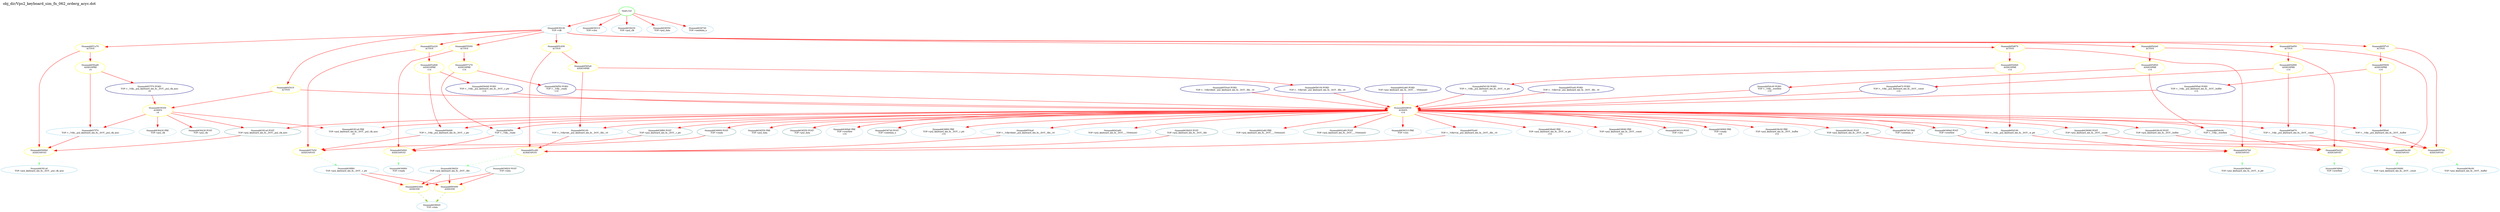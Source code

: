 digraph v3graph {
	graph	[label="obj_dir/Vps2_keyboard_sim_fn_062_orderg_acyc.dot",
		 labelloc=t, labeljust=l,
		 //size="7.5,10",
		 rankdir=TB];
	n0	[fontsize=8 label="*INPUTS*", color=green];
	n0xaaaaab636070_1	[fontsize=8 label="0xaaaaab636230\n TOP->clk", color=skyblue];
	n0xaaaaab636070_2	[fontsize=8 label="0xaaaaab636310\n TOP->clrn", color=skyblue];
	n0xaaaaab636070_3	[fontsize=8 label="0xaaaaab636430\n TOP->ps2_clk", color=skyblue];
	n0xaaaaab636070_4	[fontsize=8 label="0xaaaaab636550\n TOP->ps2_data", color=skyblue];
	n0xaaaaab636070_5	[fontsize=8 label="0xaaaaab636740\n TOP->nextdata_n", color=skyblue];
	n0xaaaaab636070_6	[fontsize=8 label="0xaaaaab642460\n ASSIGNW", color=yellow];
	n0xaaaaab636070_7	[fontsize=8 label="0xaaaaab638d20\n TOP->ps2_keyboard_sim_fn__DOT__fifo", color=skyblue];
	n0xaaaaab636070_8	[fontsize=8 label="0xaaaaab638f60\n TOP->ps2_keyboard_sim_fn__DOT__r_ptr", color=skyblue];
	n0xaaaaab636070_9	[fontsize=8 label="0xaaaaab636820\n TOP->data", color=skyblue];
	n0xaaaaab636070_10	[fontsize=8 label="0xaaaaab636820 POST\n TOP->data", color=CadetBlue];
	n0xaaaaab636070_11	[fontsize=8 label="0xaaaaab660490\n ASSIGNW", color=yellow];
	n0xaaaaab636070_12	[fontsize=8 label="0xaaaaab645410\n ACTIVE", color=yellow];
	n0xaaaaab636070_13	[fontsize=8 label="0xaaaaab639300\n ALWAYS\n c4", color=yellow];
	n0xaaaaab636070_14	[fontsize=8 label="0xaaaaab6391a0 PRE\n TOP->ps2_keyboard_sim_fn__DOT__ps2_clk_sync\n c4", color=lightblue];
	n0xaaaaab636070_15	[fontsize=8 label="0xaaaaab6391a0 POST\n TOP->ps2_keyboard_sim_fn__DOT__ps2_clk_sync", color=CadetBlue];
	n0xaaaaab636070_16	[fontsize=8 label="0xaaaaab636430 PRE\n TOP->ps2_clk", color=lightblue];
	n0xaaaaab636070_17	[fontsize=8 label="0xaaaaab636430 POST\n TOP->ps2_clk", color=CadetBlue];
	n0xaaaaab636070_18	[fontsize=8 label="0xaaaaab657f70 PORD\n TOP->__Vdly__ps2_keyboard_sim_fn__DOT__ps2_clk_sync\n c4", color=NavyBlue];
	n0xaaaaab636070_19	[fontsize=8 label="0xaaaaab657f70\n TOP->__Vdly__ps2_keyboard_sim_fn__DOT__ps2_clk_sync", color=skyblue];
	n0xaaaaab636070_20	[fontsize=8 label="0xaaaaab648830\n ALWAYS\n c14", color=yellow];
	n0xaaaaab636070_21	[fontsize=8 label="0xaaaaab636310 PRE\n TOP->clrn", color=lightblue];
	n0xaaaaab636070_22	[fontsize=8 label="0xaaaaab636310 POST\n TOP->clrn", color=CadetBlue];
	n0xaaaaab636070_23	[fontsize=8 label="0xaaaaab636900 PRE\n TOP->ready\n c14", color=lightblue];
	n0xaaaaab636070_24	[fontsize=8 label="0xaaaaab636900 POST\n TOP->ready", color=CadetBlue];
	n0xaaaaab636070_25	[fontsize=8 label="0xaaaaab636740 PRE\n TOP->nextdata_n", color=lightblue];
	n0xaaaaab636070_26	[fontsize=8 label="0xaaaaab636740 POST\n TOP->nextdata_n", color=CadetBlue];
	n0xaaaaab636070_27	[fontsize=8 label="0xaaaaab638f60 PRE\n TOP->ps2_keyboard_sim_fn__DOT__r_ptr\n c14", color=lightblue];
	n0xaaaaab636070_28	[fontsize=8 label="0xaaaaab638f60 POST\n TOP->ps2_keyboard_sim_fn__DOT__r_ptr", color=CadetBlue];
	n0xaaaaab636070_29	[fontsize=8 label="0xaaaaab656dd0 PORD\n TOP->__Vdly__ps2_keyboard_sim_fn__DOT__r_ptr\n c14", color=NavyBlue];
	n0xaaaaab636070_30	[fontsize=8 label="0xaaaaab656dd0\n TOP->__Vdly__ps2_keyboard_sim_fn__DOT__r_ptr", color=skyblue];
	n0xaaaaab636070_31	[fontsize=8 label="0xaaaaab638e40 PRE\n TOP->ps2_keyboard_sim_fn__DOT__w_ptr\n c14", color=lightblue];
	n0xaaaaab636070_32	[fontsize=8 label="0xaaaaab638e40 POST\n TOP->ps2_keyboard_sim_fn__DOT__w_ptr", color=CadetBlue];
	n0xaaaaab636070_33	[fontsize=8 label="0xaaaaab656f50 PORD\n TOP->__Vdly__ready\n c14", color=NavyBlue];
	n0xaaaaab636070_34	[fontsize=8 label="0xaaaaab656f50\n TOP->__Vdly__ready", color=skyblue];
	n0xaaaaab636070_35	[fontsize=8 label="0xaaaaab639080 PRE\n TOP->ps2_keyboard_sim_fn__DOT__count\n c14", color=lightblue];
	n0xaaaaab636070_36	[fontsize=8 label="0xaaaaab639080 POST\n TOP->ps2_keyboard_sim_fn__DOT__count", color=CadetBlue];
	n0xaaaaab636070_37	[fontsize=8 label="0xaaaaab638c00 PRE\n TOP->ps2_keyboard_sim_fn__DOT__buffer\n c14", color=lightblue];
	n0xaaaaab636070_38	[fontsize=8 label="0xaaaaab638c00 POST\n TOP->ps2_keyboard_sim_fn__DOT__buffer", color=CadetBlue];
	n0xaaaaab636070_39	[fontsize=8 label="0xaaaaab636550 PRE\n TOP->ps2_data", color=lightblue];
	n0xaaaaab636070_40	[fontsize=8 label="0xaaaaab636550 POST\n TOP->ps2_data", color=CadetBlue];
	n0xaaaaab636070_41	[fontsize=8 label="0xaaaaab655a40 PORD\n TOP->__Vdlyvval__ps2_keyboard_sim_fn__DOT__fifo__v0", color=NavyBlue];
	n0xaaaaab636070_42	[fontsize=8 label="0xaaaaab655a40\n TOP->__Vdlyvval__ps2_keyboard_sim_fn__DOT__fifo__v0", color=skyblue];
	n0xaaaaab636070_43	[fontsize=8 label="0xaaaaab656100 PORD\n TOP->__Vdlyvset__ps2_keyboard_sim_fn__DOT__fifo__v0", color=NavyBlue];
	n0xaaaaab636070_44	[fontsize=8 label="0xaaaaab656100\n TOP->__Vdlyvset__ps2_keyboard_sim_fn__DOT__fifo__v0", color=skyblue];
	n0xaaaaab636070_45	[fontsize=8 label="0xaaaaab6554a0 PORD\n TOP->__Vdlyvdim0__ps2_keyboard_sim_fn__DOT__fifo__v0", color=NavyBlue];
	n0xaaaaab636070_46	[fontsize=8 label="0xaaaaab6554a0\n TOP->__Vdlyvdim0__ps2_keyboard_sim_fn__DOT__fifo__v0", color=skyblue];
	n0xaaaaab636070_47	[fontsize=8 label="0xaaaaab65d190 PORD\n TOP->__Vdly__ps2_keyboard_sim_fn__DOT__w_ptr\n c14", color=NavyBlue];
	n0xaaaaab636070_48	[fontsize=8 label="0xaaaaab65d190\n TOP->__Vdly__ps2_keyboard_sim_fn__DOT__w_ptr", color=skyblue];
	n0xaaaaab636070_49	[fontsize=8 label="0xaaaaab6369e0 PRE\n TOP->overflow\n c14", color=lightblue];
	n0xaaaaab636070_50	[fontsize=8 label="0xaaaaab6369e0 POST\n TOP->overflow", color=CadetBlue];
	n0xaaaaab636070_51	[fontsize=8 label="0xaaaaab65dc00 PORD\n TOP->__Vdly__overflow\n c14", color=NavyBlue];
	n0xaaaaab636070_52	[fontsize=8 label="0xaaaaab65dc00\n TOP->__Vdly__overflow", color=skyblue];
	n0xaaaaab636070_53	[fontsize=8 label="0xaaaaab65e670 PORD\n TOP->__Vdly__ps2_keyboard_sim_fn__DOT__count\n c14", color=NavyBlue];
	n0xaaaaab636070_54	[fontsize=8 label="0xaaaaab65e670\n TOP->__Vdly__ps2_keyboard_sim_fn__DOT__count", color=skyblue];
	n0xaaaaab636070_55	[fontsize=8 label="0xaaaaab642a60 PORD\n TOP->ps2_keyboard_sim_fn__DOT____Vlvbound1", color=NavyBlue];
	n0xaaaaab636070_56	[fontsize=8 label="0xaaaaab642a60\n TOP->ps2_keyboard_sim_fn__DOT____Vlvbound1", color=skyblue];
	n0xaaaaab636070_57	[fontsize=8 label="0xaaaaab642a60 PRE\n TOP->ps2_keyboard_sim_fn__DOT____Vlvbound1", color=lightblue];
	n0xaaaaab636070_58	[fontsize=8 label="0xaaaaab642a60 POST\n TOP->ps2_keyboard_sim_fn__DOT____Vlvbound1", color=CadetBlue];
	n0xaaaaab636070_59	[fontsize=8 label="0xaaaaab65f0e0 PORD\n TOP->__Vdly__ps2_keyboard_sim_fn__DOT__buffer\n c14", color=NavyBlue];
	n0xaaaaab636070_60	[fontsize=8 label="0xaaaaab65f0e0\n TOP->__Vdly__ps2_keyboard_sim_fn__DOT__buffer", color=skyblue];
	n0xaaaaab636070_61	[fontsize=8 label="0xaaaaab65f7c0\n ACTIVE", color=yellow];
	n0xaaaaab636070_62	[fontsize=8 label="0xaaaaab65f400\n ASSIGNPRE\n c14", color=yellow];
	n0xaaaaab636070_63	[fontsize=8 label="0xaaaaab65f700\n ASSIGNPOST", color=yellow];
	n0xaaaaab636070_64	[fontsize=8 label="0xaaaaab638c00\n TOP->ps2_keyboard_sim_fn__DOT__buffer", color=skyblue];
	n0xaaaaab636070_65	[fontsize=8 label="0xaaaaab65ed50\n ACTIVE", color=yellow];
	n0xaaaaab636070_66	[fontsize=8 label="0xaaaaab65e990\n ASSIGNPRE\n c14", color=yellow];
	n0xaaaaab636070_67	[fontsize=8 label="0xaaaaab65ec90\n ASSIGNPOST", color=yellow];
	n0xaaaaab636070_68	[fontsize=8 label="0xaaaaab639080\n TOP->ps2_keyboard_sim_fn__DOT__count", color=skyblue];
	n0xaaaaab636070_69	[fontsize=8 label="0xaaaaab65e2e0\n ACTIVE", color=yellow];
	n0xaaaaab636070_70	[fontsize=8 label="0xaaaaab65df20\n ASSIGNPRE\n c14", color=yellow];
	n0xaaaaab636070_71	[fontsize=8 label="0xaaaaab65e220\n ASSIGNPOST", color=yellow];
	n0xaaaaab636070_72	[fontsize=8 label="0xaaaaab6369e0\n TOP->overflow", color=skyblue];
	n0xaaaaab636070_73	[fontsize=8 label="0xaaaaab65d870\n ACTIVE", color=yellow];
	n0xaaaaab636070_74	[fontsize=8 label="0xaaaaab65d4b0\n ASSIGNPRE\n c14", color=yellow];
	n0xaaaaab636070_75	[fontsize=8 label="0xaaaaab65d7b0\n ASSIGNPOST", color=yellow];
	n0xaaaaab636070_76	[fontsize=8 label="0xaaaaab638e40\n TOP->ps2_keyboard_sim_fn__DOT__w_ptr", color=skyblue];
	n0xaaaaab636070_77	[fontsize=8 label="0xaaaaab65cb50\n ACTIVE", color=yellow];
	n0xaaaaab636070_78	[fontsize=8 label="0xaaaaab65ca90\n ALWAYSPOST", color=yellow];
	n0xaaaaab636070_79	[fontsize=8 label="0xaaaaab638d20 POST\n TOP->ps2_keyboard_sim_fn__DOT__fifo", color=CadetBlue];
	n0xaaaaab636070_80	[fontsize=8 label="0xaaaaab6565a0\n ASSIGNPRE", color=yellow];
	n0xaaaaab636070_81	[fontsize=8 label="0xaaaaab655000\n ACTIVE", color=yellow];
	n0xaaaaab636070_82	[fontsize=8 label="0xaaaaab657270\n ASSIGNPRE\n c14", color=yellow];
	n0xaaaaab636070_83	[fontsize=8 label="0xaaaaab654f40\n ASSIGNPOST", color=yellow];
	n0xaaaaab636070_84	[fontsize=8 label="0xaaaaab636900\n TOP->ready", color=skyblue];
	n0xaaaaab636070_85	[fontsize=8 label="0xaaaaab65a220\n ACTIVE", color=yellow];
	n0xaaaaab636070_86	[fontsize=8 label="0xaaaaab65a9d0\n ASSIGNPRE\n c14", color=yellow];
	n0xaaaaab636070_87	[fontsize=8 label="0xaaaaab657b50\n ASSIGNPOST", color=yellow];
	n0xaaaaab636070_88	[fontsize=8 label="0xaaaaab651a70\n ACTIVE", color=yellow];
	n0xaaaaab636070_89	[fontsize=8 label="0xaaaaab656ad0\n ASSIGNPRE\n c4", color=yellow];
	n0xaaaaab636070_90	[fontsize=8 label="0xaaaaab6569b0\n ASSIGNPOST", color=yellow];
	n0xaaaaab636070_91	[fontsize=8 label="0xaaaaab6391a0\n TOP->ps2_keyboard_sim_fn__DOT__ps2_clk_sync", color=skyblue];
	n0 -> n0xaaaaab636070_1 [fontsize=8 label="" weight=1 color=red];
	n0 -> n0xaaaaab636070_2 [fontsize=8 label="" weight=1 color=red];
	n0 -> n0xaaaaab636070_3 [fontsize=8 label="" weight=1 color=red];
	n0 -> n0xaaaaab636070_4 [fontsize=8 label="" weight=1 color=red];
	n0 -> n0xaaaaab636070_5 [fontsize=8 label="" weight=1 color=red];
	n0xaaaaab636070_1 -> n0xaaaaab636070_12 [fontsize=8 label="" weight=8 color=red];
	n0xaaaaab636070_1 -> n0xaaaaab636070_61 [fontsize=8 label="" weight=8 color=red];
	n0xaaaaab636070_1 -> n0xaaaaab636070_65 [fontsize=8 label="" weight=8 color=red];
	n0xaaaaab636070_1 -> n0xaaaaab636070_69 [fontsize=8 label="" weight=8 color=red];
	n0xaaaaab636070_1 -> n0xaaaaab636070_73 [fontsize=8 label="" weight=8 color=red];
	n0xaaaaab636070_1 -> n0xaaaaab636070_77 [fontsize=8 label="" weight=8 color=red];
	n0xaaaaab636070_1 -> n0xaaaaab636070_81 [fontsize=8 label="" weight=8 color=red];
	n0xaaaaab636070_1 -> n0xaaaaab636070_85 [fontsize=8 label="" weight=8 color=red];
	n0xaaaaab636070_1 -> n0xaaaaab636070_88 [fontsize=8 label="" weight=8 color=red];
	n0xaaaaab636070_6 -> n0xaaaaab636070_9 [fontsize=8 label="" weight=1 color=yellowGreen style=dashed];
	n0xaaaaab636070_7 -> n0xaaaaab636070_6 [fontsize=8 label="" weight=8 color=red];
	n0xaaaaab636070_7 -> n0xaaaaab636070_11 [fontsize=8 label="" weight=8 color=red];
	n0xaaaaab636070_8 -> n0xaaaaab636070_6 [fontsize=8 label="" weight=8 color=red];
	n0xaaaaab636070_8 -> n0xaaaaab636070_11 [fontsize=8 label="" weight=8 color=red];
	n0xaaaaab636070_10 -> n0xaaaaab636070_6 [fontsize=8 label="" weight=2 color=red];
	n0xaaaaab636070_10 -> n0xaaaaab636070_11 [fontsize=8 label="" weight=2 color=red];
	n0xaaaaab636070_11 -> n0xaaaaab636070_9 [fontsize=8 label="" weight=1 color=yellowGreen style=dashed];
	n0xaaaaab636070_12 -> n0xaaaaab636070_13 [fontsize=8 label="" weight=32 color=red];
	n0xaaaaab636070_12 -> n0xaaaaab636070_20 [fontsize=8 label="" weight=32 color=red];
	n0xaaaaab636070_13 -> n0xaaaaab636070_14 [fontsize=8 label="" weight=32 color=red];
	n0xaaaaab636070_13 -> n0xaaaaab636070_15 [fontsize=8 label="" weight=2 color=red];
	n0xaaaaab636070_13 -> n0xaaaaab636070_16 [fontsize=8 label="" weight=32 color=red];
	n0xaaaaab636070_13 -> n0xaaaaab636070_17 [fontsize=8 label="" weight=2 color=red];
	n0xaaaaab636070_13 -> n0xaaaaab636070_19 [fontsize=8 label="" weight=32 color=red];
	n0xaaaaab636070_15 -> n0xaaaaab636070_90 [fontsize=8 label="" weight=2 color=red];
	n0xaaaaab636070_18 -> n0xaaaaab636070_13 [fontsize=8 label="" weight=32 color=red];
	n0xaaaaab636070_19 -> n0xaaaaab636070_90 [fontsize=8 label="" weight=8 color=red];
	n0xaaaaab636070_20 -> n0xaaaaab636070_21 [fontsize=8 label="" weight=32 color=red];
	n0xaaaaab636070_20 -> n0xaaaaab636070_22 [fontsize=8 label="" weight=2 color=red];
	n0xaaaaab636070_20 -> n0xaaaaab636070_23 [fontsize=8 label="" weight=32 color=red];
	n0xaaaaab636070_20 -> n0xaaaaab636070_24 [fontsize=8 label="" weight=2 color=red];
	n0xaaaaab636070_20 -> n0xaaaaab636070_25 [fontsize=8 label="" weight=32 color=red];
	n0xaaaaab636070_20 -> n0xaaaaab636070_26 [fontsize=8 label="" weight=2 color=red];
	n0xaaaaab636070_20 -> n0xaaaaab636070_27 [fontsize=8 label="" weight=32 color=red];
	n0xaaaaab636070_20 -> n0xaaaaab636070_28 [fontsize=8 label="" weight=2 color=red];
	n0xaaaaab636070_20 -> n0xaaaaab636070_30 [fontsize=8 label="" weight=32 color=red];
	n0xaaaaab636070_20 -> n0xaaaaab636070_31 [fontsize=8 label="" weight=32 color=red];
	n0xaaaaab636070_20 -> n0xaaaaab636070_32 [fontsize=8 label="" weight=2 color=red];
	n0xaaaaab636070_20 -> n0xaaaaab636070_34 [fontsize=8 label="" weight=32 color=red];
	n0xaaaaab636070_20 -> n0xaaaaab636070_14 [fontsize=8 label="" weight=32 color=red];
	n0xaaaaab636070_20 -> n0xaaaaab636070_15 [fontsize=8 label="" weight=2 color=red];
	n0xaaaaab636070_20 -> n0xaaaaab636070_35 [fontsize=8 label="" weight=32 color=red];
	n0xaaaaab636070_20 -> n0xaaaaab636070_36 [fontsize=8 label="" weight=2 color=red];
	n0xaaaaab636070_20 -> n0xaaaaab636070_37 [fontsize=8 label="" weight=32 color=red];
	n0xaaaaab636070_20 -> n0xaaaaab636070_38 [fontsize=8 label="" weight=2 color=red];
	n0xaaaaab636070_20 -> n0xaaaaab636070_39 [fontsize=8 label="" weight=32 color=red];
	n0xaaaaab636070_20 -> n0xaaaaab636070_40 [fontsize=8 label="" weight=2 color=red];
	n0xaaaaab636070_20 -> n0xaaaaab636070_42 [fontsize=8 label="" weight=32 color=red];
	n0xaaaaab636070_20 -> n0xaaaaab636070_44 [fontsize=8 label="" weight=32 color=red];
	n0xaaaaab636070_20 -> n0xaaaaab636070_46 [fontsize=8 label="" weight=32 color=red];
	n0xaaaaab636070_20 -> n0xaaaaab636070_48 [fontsize=8 label="" weight=32 color=red];
	n0xaaaaab636070_20 -> n0xaaaaab636070_49 [fontsize=8 label="" weight=32 color=red];
	n0xaaaaab636070_20 -> n0xaaaaab636070_50 [fontsize=8 label="" weight=2 color=red];
	n0xaaaaab636070_20 -> n0xaaaaab636070_52 [fontsize=8 label="" weight=32 color=red];
	n0xaaaaab636070_20 -> n0xaaaaab636070_54 [fontsize=8 label="" weight=32 color=red];
	n0xaaaaab636070_20 -> n0xaaaaab636070_56 [fontsize=8 label="" weight=32 color=red];
	n0xaaaaab636070_20 -> n0xaaaaab636070_57 [fontsize=8 label="" weight=32 color=red];
	n0xaaaaab636070_20 -> n0xaaaaab636070_58 [fontsize=8 label="" weight=2 color=red];
	n0xaaaaab636070_20 -> n0xaaaaab636070_60 [fontsize=8 label="" weight=32 color=red];
	n0xaaaaab636070_24 -> n0xaaaaab636070_83 [fontsize=8 label="" weight=2 color=red];
	n0xaaaaab636070_28 -> n0xaaaaab636070_87 [fontsize=8 label="" weight=2 color=red];
	n0xaaaaab636070_29 -> n0xaaaaab636070_20 [fontsize=8 label="" weight=32 color=red];
	n0xaaaaab636070_30 -> n0xaaaaab636070_87 [fontsize=8 label="" weight=8 color=red];
	n0xaaaaab636070_32 -> n0xaaaaab636070_75 [fontsize=8 label="" weight=2 color=red];
	n0xaaaaab636070_33 -> n0xaaaaab636070_20 [fontsize=8 label="" weight=32 color=red];
	n0xaaaaab636070_34 -> n0xaaaaab636070_83 [fontsize=8 label="" weight=8 color=red];
	n0xaaaaab636070_36 -> n0xaaaaab636070_67 [fontsize=8 label="" weight=2 color=red];
	n0xaaaaab636070_38 -> n0xaaaaab636070_63 [fontsize=8 label="" weight=2 color=red];
	n0xaaaaab636070_41 -> n0xaaaaab636070_20 [fontsize=8 label="" weight=32 color=red];
	n0xaaaaab636070_42 -> n0xaaaaab636070_78 [fontsize=8 label="" weight=8 color=red];
	n0xaaaaab636070_43 -> n0xaaaaab636070_20 [fontsize=8 label="" weight=32 color=red];
	n0xaaaaab636070_44 -> n0xaaaaab636070_78 [fontsize=8 label="" weight=8 color=red];
	n0xaaaaab636070_45 -> n0xaaaaab636070_20 [fontsize=8 label="" weight=32 color=red];
	n0xaaaaab636070_46 -> n0xaaaaab636070_78 [fontsize=8 label="" weight=8 color=red];
	n0xaaaaab636070_47 -> n0xaaaaab636070_20 [fontsize=8 label="" weight=32 color=red];
	n0xaaaaab636070_48 -> n0xaaaaab636070_75 [fontsize=8 label="" weight=8 color=red];
	n0xaaaaab636070_50 -> n0xaaaaab636070_71 [fontsize=8 label="" weight=2 color=red];
	n0xaaaaab636070_51 -> n0xaaaaab636070_20 [fontsize=8 label="" weight=32 color=red];
	n0xaaaaab636070_52 -> n0xaaaaab636070_71 [fontsize=8 label="" weight=8 color=red];
	n0xaaaaab636070_53 -> n0xaaaaab636070_20 [fontsize=8 label="" weight=32 color=red];
	n0xaaaaab636070_54 -> n0xaaaaab636070_67 [fontsize=8 label="" weight=8 color=red];
	n0xaaaaab636070_55 -> n0xaaaaab636070_20 [fontsize=8 label="" weight=32 color=red];
	n0xaaaaab636070_59 -> n0xaaaaab636070_20 [fontsize=8 label="" weight=32 color=red];
	n0xaaaaab636070_60 -> n0xaaaaab636070_63 [fontsize=8 label="" weight=8 color=red];
	n0xaaaaab636070_61 -> n0xaaaaab636070_62 [fontsize=8 label="" weight=32 color=red];
	n0xaaaaab636070_61 -> n0xaaaaab636070_63 [fontsize=8 label="" weight=32 color=red];
	n0xaaaaab636070_62 -> n0xaaaaab636070_59 [fontsize=8 label="" weight=32 color=red];
	n0xaaaaab636070_62 -> n0xaaaaab636070_60 [fontsize=8 label="" weight=32 color=red];
	n0xaaaaab636070_63 -> n0xaaaaab636070_64 [fontsize=8 label="" weight=1 color=PaleGreen style=dashed];
	n0xaaaaab636070_65 -> n0xaaaaab636070_66 [fontsize=8 label="" weight=32 color=red];
	n0xaaaaab636070_65 -> n0xaaaaab636070_67 [fontsize=8 label="" weight=32 color=red];
	n0xaaaaab636070_66 -> n0xaaaaab636070_53 [fontsize=8 label="" weight=32 color=red];
	n0xaaaaab636070_66 -> n0xaaaaab636070_54 [fontsize=8 label="" weight=32 color=red];
	n0xaaaaab636070_67 -> n0xaaaaab636070_68 [fontsize=8 label="" weight=1 color=PaleGreen style=dashed];
	n0xaaaaab636070_69 -> n0xaaaaab636070_70 [fontsize=8 label="" weight=32 color=red];
	n0xaaaaab636070_69 -> n0xaaaaab636070_71 [fontsize=8 label="" weight=32 color=red];
	n0xaaaaab636070_70 -> n0xaaaaab636070_51 [fontsize=8 label="" weight=32 color=red];
	n0xaaaaab636070_70 -> n0xaaaaab636070_52 [fontsize=8 label="" weight=32 color=red];
	n0xaaaaab636070_71 -> n0xaaaaab636070_72 [fontsize=8 label="" weight=1 color=PaleGreen style=dashed];
	n0xaaaaab636070_73 -> n0xaaaaab636070_74 [fontsize=8 label="" weight=32 color=red];
	n0xaaaaab636070_73 -> n0xaaaaab636070_75 [fontsize=8 label="" weight=32 color=red];
	n0xaaaaab636070_74 -> n0xaaaaab636070_47 [fontsize=8 label="" weight=32 color=red];
	n0xaaaaab636070_74 -> n0xaaaaab636070_48 [fontsize=8 label="" weight=32 color=red];
	n0xaaaaab636070_75 -> n0xaaaaab636070_76 [fontsize=8 label="" weight=1 color=PaleGreen style=dashed];
	n0xaaaaab636070_77 -> n0xaaaaab636070_78 [fontsize=8 label="" weight=32 color=red];
	n0xaaaaab636070_77 -> n0xaaaaab636070_80 [fontsize=8 label="" weight=32 color=red];
	n0xaaaaab636070_78 -> n0xaaaaab636070_7 [fontsize=8 label="" weight=1 color=PaleGreen style=dashed];
	n0xaaaaab636070_79 -> n0xaaaaab636070_78 [fontsize=8 label="" weight=2 color=red];
	n0xaaaaab636070_80 -> n0xaaaaab636070_43 [fontsize=8 label="" weight=32 color=red];
	n0xaaaaab636070_80 -> n0xaaaaab636070_44 [fontsize=8 label="" weight=32 color=red];
	n0xaaaaab636070_81 -> n0xaaaaab636070_82 [fontsize=8 label="" weight=32 color=red];
	n0xaaaaab636070_81 -> n0xaaaaab636070_83 [fontsize=8 label="" weight=32 color=red];
	n0xaaaaab636070_82 -> n0xaaaaab636070_33 [fontsize=8 label="" weight=32 color=red];
	n0xaaaaab636070_82 -> n0xaaaaab636070_34 [fontsize=8 label="" weight=32 color=red];
	n0xaaaaab636070_83 -> n0xaaaaab636070_84 [fontsize=8 label="" weight=1 color=PaleGreen style=dashed];
	n0xaaaaab636070_85 -> n0xaaaaab636070_86 [fontsize=8 label="" weight=32 color=red];
	n0xaaaaab636070_85 -> n0xaaaaab636070_87 [fontsize=8 label="" weight=32 color=red];
	n0xaaaaab636070_86 -> n0xaaaaab636070_29 [fontsize=8 label="" weight=32 color=red];
	n0xaaaaab636070_86 -> n0xaaaaab636070_30 [fontsize=8 label="" weight=32 color=red];
	n0xaaaaab636070_87 -> n0xaaaaab636070_8 [fontsize=8 label="" weight=1 color=PaleGreen style=dashed];
	n0xaaaaab636070_88 -> n0xaaaaab636070_89 [fontsize=8 label="" weight=32 color=red];
	n0xaaaaab636070_88 -> n0xaaaaab636070_90 [fontsize=8 label="" weight=32 color=red];
	n0xaaaaab636070_89 -> n0xaaaaab636070_18 [fontsize=8 label="" weight=32 color=red];
	n0xaaaaab636070_89 -> n0xaaaaab636070_19 [fontsize=8 label="" weight=32 color=red];
	n0xaaaaab636070_90 -> n0xaaaaab636070_91 [fontsize=8 label="" weight=1 color=PaleGreen style=dashed];
}
